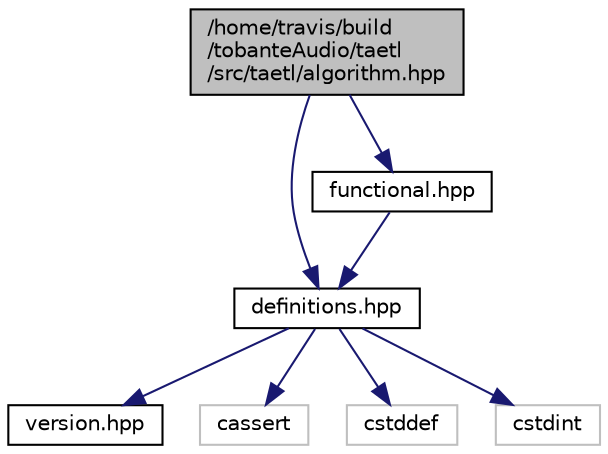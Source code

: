 digraph "/home/travis/build/tobanteAudio/taetl/src/taetl/algorithm.hpp"
{
  edge [fontname="Helvetica",fontsize="10",labelfontname="Helvetica",labelfontsize="10"];
  node [fontname="Helvetica",fontsize="10",shape=record];
  Node0 [label="/home/travis/build\l/tobanteAudio/taetl\l/src/taetl/algorithm.hpp",height=0.2,width=0.4,color="black", fillcolor="grey75", style="filled", fontcolor="black"];
  Node0 -> Node1 [color="midnightblue",fontsize="10",style="solid",fontname="Helvetica"];
  Node1 [label="definitions.hpp",height=0.2,width=0.4,color="black", fillcolor="white", style="filled",URL="$definitions_8hpp.html"];
  Node1 -> Node2 [color="midnightblue",fontsize="10",style="solid",fontname="Helvetica"];
  Node2 [label="version.hpp",height=0.2,width=0.4,color="black", fillcolor="white", style="filled",URL="$version_8hpp.html"];
  Node1 -> Node3 [color="midnightblue",fontsize="10",style="solid",fontname="Helvetica"];
  Node3 [label="cassert",height=0.2,width=0.4,color="grey75", fillcolor="white", style="filled"];
  Node1 -> Node4 [color="midnightblue",fontsize="10",style="solid",fontname="Helvetica"];
  Node4 [label="cstddef",height=0.2,width=0.4,color="grey75", fillcolor="white", style="filled"];
  Node1 -> Node5 [color="midnightblue",fontsize="10",style="solid",fontname="Helvetica"];
  Node5 [label="cstdint",height=0.2,width=0.4,color="grey75", fillcolor="white", style="filled"];
  Node0 -> Node6 [color="midnightblue",fontsize="10",style="solid",fontname="Helvetica"];
  Node6 [label="functional.hpp",height=0.2,width=0.4,color="black", fillcolor="white", style="filled",URL="$functional_8hpp.html"];
  Node6 -> Node1 [color="midnightblue",fontsize="10",style="solid",fontname="Helvetica"];
}
